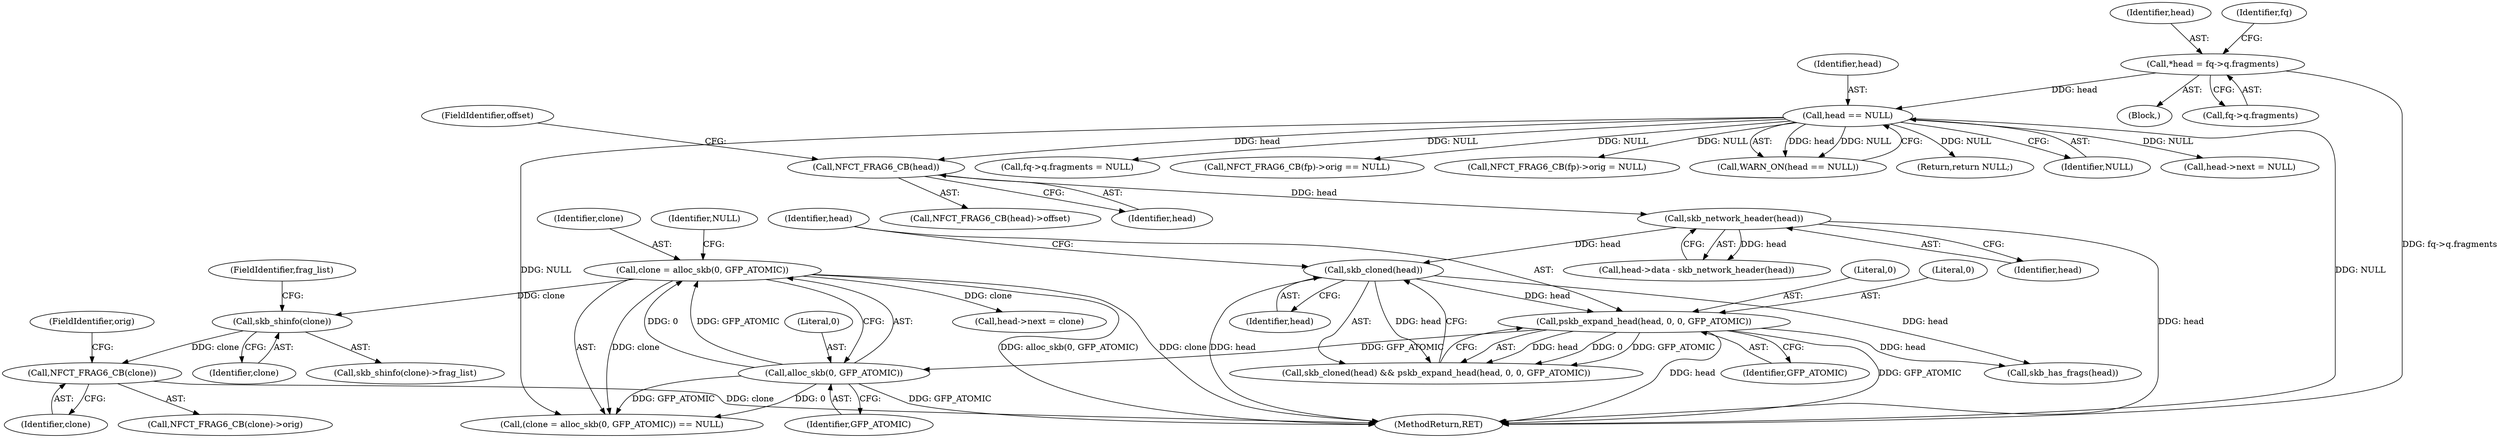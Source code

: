 digraph "0_linux_9e2dcf72023d1447f09c47d77c99b0c49659e5ce_0@pointer" {
"1000284" [label="(Call,NFCT_FRAG6_CB(clone))"];
"1000212" [label="(Call,skb_shinfo(clone))"];
"1000188" [label="(Call,clone = alloc_skb(0, GFP_ATOMIC))"];
"1000190" [label="(Call,alloc_skb(0, GFP_ATOMIC))"];
"1000167" [label="(Call,pskb_expand_head(head, 0, 0, GFP_ATOMIC))"];
"1000165" [label="(Call,skb_cloned(head))"];
"1000142" [label="(Call,skb_network_header(head))"];
"1000131" [label="(Call,NFCT_FRAG6_CB(head))"];
"1000125" [label="(Call,head == NULL)"];
"1000114" [label="(Call,*head = fq->q.fragments)"];
"1000285" [label="(Identifier,clone)"];
"1000166" [label="(Identifier,head)"];
"1000482" [label="(Call,fq->q.fragments = NULL)"];
"1000188" [label="(Call,clone = alloc_skb(0, GFP_ATOMIC))"];
"1000126" [label="(Identifier,head)"];
"1000191" [label="(Literal,0)"];
"1000177" [label="(Call,skb_has_frags(head))"];
"1000212" [label="(Call,skb_shinfo(clone))"];
"1000143" [label="(Identifier,head)"];
"1000167" [label="(Call,pskb_expand_head(head, 0, 0, GFP_ATOMIC))"];
"1000130" [label="(Call,NFCT_FRAG6_CB(head)->offset)"];
"1000284" [label="(Call,NFCT_FRAG6_CB(clone))"];
"1000205" [label="(Call,head->next = clone)"];
"1000498" [label="(Call,NFCT_FRAG6_CB(fp)->orig == NULL)"];
"1000213" [label="(Identifier,clone)"];
"1000171" [label="(Identifier,GFP_ATOMIC)"];
"1000165" [label="(Call,skb_cloned(head))"];
"1000286" [label="(FieldIdentifier,orig)"];
"1000189" [label="(Identifier,clone)"];
"1000110" [label="(Block,)"];
"1000190" [label="(Call,alloc_skb(0, GFP_ATOMIC))"];
"1000142" [label="(Call,skb_network_header(head))"];
"1000164" [label="(Call,skb_cloned(head) && pskb_expand_head(head, 0, 0, GFP_ATOMIC))"];
"1000538" [label="(Call,NFCT_FRAG6_CB(fp)->orig = NULL)"];
"1000138" [label="(Call,head->data - skb_network_header(head))"];
"1000214" [label="(FieldIdentifier,frag_list)"];
"1000169" [label="(Literal,0)"];
"1000211" [label="(Call,skb_shinfo(clone)->frag_list)"];
"1000124" [label="(Call,WARN_ON(head == NULL))"];
"1000133" [label="(FieldIdentifier,offset)"];
"1000556" [label="(MethodReturn,RET)"];
"1000131" [label="(Call,NFCT_FRAG6_CB(head))"];
"1000554" [label="(Return,return NULL;)"];
"1000187" [label="(Call,(clone = alloc_skb(0, GFP_ATOMIC)) == NULL)"];
"1000125" [label="(Call,head == NULL)"];
"1000127" [label="(Identifier,NULL)"];
"1000168" [label="(Identifier,head)"];
"1000116" [label="(Call,fq->q.fragments)"];
"1000115" [label="(Identifier,head)"];
"1000283" [label="(Call,NFCT_FRAG6_CB(clone)->orig)"];
"1000438" [label="(Call,head->next = NULL)"];
"1000192" [label="(Identifier,GFP_ATOMIC)"];
"1000170" [label="(Literal,0)"];
"1000132" [label="(Identifier,head)"];
"1000114" [label="(Call,*head = fq->q.fragments)"];
"1000193" [label="(Identifier,NULL)"];
"1000123" [label="(Identifier,fq)"];
"1000284" -> "1000283"  [label="AST: "];
"1000284" -> "1000285"  [label="CFG: "];
"1000285" -> "1000284"  [label="AST: "];
"1000286" -> "1000284"  [label="CFG: "];
"1000284" -> "1000556"  [label="DDG: clone"];
"1000212" -> "1000284"  [label="DDG: clone"];
"1000212" -> "1000211"  [label="AST: "];
"1000212" -> "1000213"  [label="CFG: "];
"1000213" -> "1000212"  [label="AST: "];
"1000214" -> "1000212"  [label="CFG: "];
"1000188" -> "1000212"  [label="DDG: clone"];
"1000188" -> "1000187"  [label="AST: "];
"1000188" -> "1000190"  [label="CFG: "];
"1000189" -> "1000188"  [label="AST: "];
"1000190" -> "1000188"  [label="AST: "];
"1000193" -> "1000188"  [label="CFG: "];
"1000188" -> "1000556"  [label="DDG: alloc_skb(0, GFP_ATOMIC)"];
"1000188" -> "1000556"  [label="DDG: clone"];
"1000188" -> "1000187"  [label="DDG: clone"];
"1000190" -> "1000188"  [label="DDG: 0"];
"1000190" -> "1000188"  [label="DDG: GFP_ATOMIC"];
"1000188" -> "1000205"  [label="DDG: clone"];
"1000190" -> "1000192"  [label="CFG: "];
"1000191" -> "1000190"  [label="AST: "];
"1000192" -> "1000190"  [label="AST: "];
"1000190" -> "1000556"  [label="DDG: GFP_ATOMIC"];
"1000190" -> "1000187"  [label="DDG: 0"];
"1000190" -> "1000187"  [label="DDG: GFP_ATOMIC"];
"1000167" -> "1000190"  [label="DDG: GFP_ATOMIC"];
"1000167" -> "1000164"  [label="AST: "];
"1000167" -> "1000171"  [label="CFG: "];
"1000168" -> "1000167"  [label="AST: "];
"1000169" -> "1000167"  [label="AST: "];
"1000170" -> "1000167"  [label="AST: "];
"1000171" -> "1000167"  [label="AST: "];
"1000164" -> "1000167"  [label="CFG: "];
"1000167" -> "1000556"  [label="DDG: head"];
"1000167" -> "1000556"  [label="DDG: GFP_ATOMIC"];
"1000167" -> "1000164"  [label="DDG: head"];
"1000167" -> "1000164"  [label="DDG: 0"];
"1000167" -> "1000164"  [label="DDG: GFP_ATOMIC"];
"1000165" -> "1000167"  [label="DDG: head"];
"1000167" -> "1000177"  [label="DDG: head"];
"1000165" -> "1000164"  [label="AST: "];
"1000165" -> "1000166"  [label="CFG: "];
"1000166" -> "1000165"  [label="AST: "];
"1000168" -> "1000165"  [label="CFG: "];
"1000164" -> "1000165"  [label="CFG: "];
"1000165" -> "1000556"  [label="DDG: head"];
"1000165" -> "1000164"  [label="DDG: head"];
"1000142" -> "1000165"  [label="DDG: head"];
"1000165" -> "1000177"  [label="DDG: head"];
"1000142" -> "1000138"  [label="AST: "];
"1000142" -> "1000143"  [label="CFG: "];
"1000143" -> "1000142"  [label="AST: "];
"1000138" -> "1000142"  [label="CFG: "];
"1000142" -> "1000556"  [label="DDG: head"];
"1000142" -> "1000138"  [label="DDG: head"];
"1000131" -> "1000142"  [label="DDG: head"];
"1000131" -> "1000130"  [label="AST: "];
"1000131" -> "1000132"  [label="CFG: "];
"1000132" -> "1000131"  [label="AST: "];
"1000133" -> "1000131"  [label="CFG: "];
"1000125" -> "1000131"  [label="DDG: head"];
"1000125" -> "1000124"  [label="AST: "];
"1000125" -> "1000127"  [label="CFG: "];
"1000126" -> "1000125"  [label="AST: "];
"1000127" -> "1000125"  [label="AST: "];
"1000124" -> "1000125"  [label="CFG: "];
"1000125" -> "1000556"  [label="DDG: NULL"];
"1000125" -> "1000124"  [label="DDG: head"];
"1000125" -> "1000124"  [label="DDG: NULL"];
"1000114" -> "1000125"  [label="DDG: head"];
"1000125" -> "1000187"  [label="DDG: NULL"];
"1000125" -> "1000438"  [label="DDG: NULL"];
"1000125" -> "1000482"  [label="DDG: NULL"];
"1000125" -> "1000498"  [label="DDG: NULL"];
"1000125" -> "1000538"  [label="DDG: NULL"];
"1000125" -> "1000554"  [label="DDG: NULL"];
"1000114" -> "1000110"  [label="AST: "];
"1000114" -> "1000116"  [label="CFG: "];
"1000115" -> "1000114"  [label="AST: "];
"1000116" -> "1000114"  [label="AST: "];
"1000123" -> "1000114"  [label="CFG: "];
"1000114" -> "1000556"  [label="DDG: fq->q.fragments"];
}
